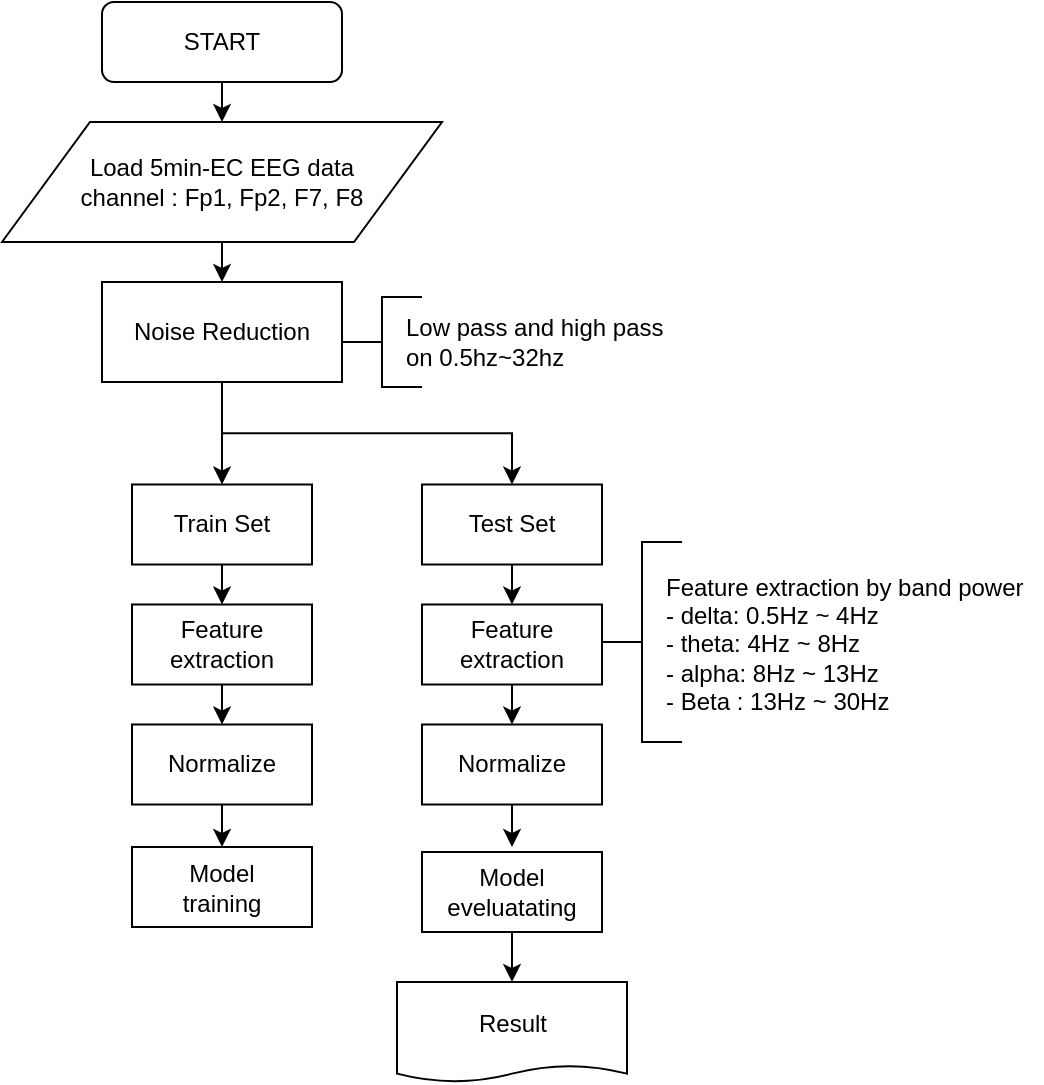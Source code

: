 <mxfile version="13.2.4" type="device"><diagram id="036xMalALTdgavXCxTyr" name="Page-1"><mxGraphModel dx="1422" dy="794" grid="1" gridSize="10" guides="1" tooltips="1" connect="1" arrows="1" fold="1" page="1" pageScale="1" pageWidth="827" pageHeight="1169" math="0" shadow="0"><root><mxCell id="0"/><mxCell id="1" parent="0"/><mxCell id="xPbxnzOzkyMdgffHuMOx-2" style="edgeStyle=orthogonalEdgeStyle;rounded=0;orthogonalLoop=1;jettySize=auto;html=1;exitX=0.5;exitY=1;exitDx=0;exitDy=0;entryX=0.5;entryY=0;entryDx=0;entryDy=0;" parent="1" source="xPbxnzOzkyMdgffHuMOx-3" target="xPbxnzOzkyMdgffHuMOx-8" edge="1"><mxGeometry relative="1" as="geometry"/></mxCell><mxCell id="xPbxnzOzkyMdgffHuMOx-3" value="START" style="rounded=1;whiteSpace=wrap;html=1;fontSize=12;glass=0;strokeWidth=1;shadow=0;" parent="1" vertex="1"><mxGeometry x="90" y="40" width="120" height="40" as="geometry"/></mxCell><mxCell id="xPbxnzOzkyMdgffHuMOx-4" style="edgeStyle=orthogonalEdgeStyle;rounded=0;orthogonalLoop=1;jettySize=auto;html=1;exitX=0.5;exitY=1;exitDx=0;exitDy=0;" parent="1" source="xPbxnzOzkyMdgffHuMOx-6" target="xPbxnzOzkyMdgffHuMOx-15" edge="1"><mxGeometry relative="1" as="geometry"/></mxCell><mxCell id="xPbxnzOzkyMdgffHuMOx-5" style="edgeStyle=orthogonalEdgeStyle;rounded=0;orthogonalLoop=1;jettySize=auto;html=1;exitX=0.5;exitY=1;exitDx=0;exitDy=0;entryX=0.5;entryY=0;entryDx=0;entryDy=0;" parent="1" source="xPbxnzOzkyMdgffHuMOx-6" target="xPbxnzOzkyMdgffHuMOx-17" edge="1"><mxGeometry relative="1" as="geometry"/></mxCell><mxCell id="xPbxnzOzkyMdgffHuMOx-6" value="Noise Reduction" style="rounded=0;whiteSpace=wrap;html=1;" parent="1" vertex="1"><mxGeometry x="90" y="180" width="120" height="50" as="geometry"/></mxCell><mxCell id="xPbxnzOzkyMdgffHuMOx-7" style="edgeStyle=orthogonalEdgeStyle;rounded=0;orthogonalLoop=1;jettySize=auto;html=1;exitX=0.5;exitY=1;exitDx=0;exitDy=0;entryX=0.5;entryY=0;entryDx=0;entryDy=0;" parent="1" source="xPbxnzOzkyMdgffHuMOx-8" target="xPbxnzOzkyMdgffHuMOx-6" edge="1"><mxGeometry relative="1" as="geometry"/></mxCell><mxCell id="xPbxnzOzkyMdgffHuMOx-8" value="Load 5min-EC EEG data&lt;br&gt;channel : Fp1, Fp2, F7, F8" style="shape=parallelogram;perimeter=parallelogramPerimeter;whiteSpace=wrap;html=1;" parent="1" vertex="1"><mxGeometry x="40" y="100" width="220" height="60" as="geometry"/></mxCell><mxCell id="fL5FsG12JQyuXkMt1XLd-13" style="edgeStyle=orthogonalEdgeStyle;rounded=0;orthogonalLoop=1;jettySize=auto;html=1;exitX=0.5;exitY=1;exitDx=0;exitDy=0;entryX=0.5;entryY=0;entryDx=0;entryDy=0;" parent="1" source="xPbxnzOzkyMdgffHuMOx-10" target="fL5FsG12JQyuXkMt1XLd-6" edge="1"><mxGeometry relative="1" as="geometry"/></mxCell><mxCell id="xPbxnzOzkyMdgffHuMOx-10" value="Feature extraction" style="rounded=0;whiteSpace=wrap;html=1;" parent="1" vertex="1"><mxGeometry x="105" y="341.25" width="90" height="40" as="geometry"/></mxCell><mxCell id="xPbxnzOzkyMdgffHuMOx-14" style="edgeStyle=orthogonalEdgeStyle;rounded=0;orthogonalLoop=1;jettySize=auto;html=1;exitX=0.5;exitY=1;exitDx=0;exitDy=0;entryX=0.5;entryY=0;entryDx=0;entryDy=0;" parent="1" source="xPbxnzOzkyMdgffHuMOx-15" target="xPbxnzOzkyMdgffHuMOx-10" edge="1"><mxGeometry relative="1" as="geometry"/></mxCell><mxCell id="xPbxnzOzkyMdgffHuMOx-15" value="Train Set" style="rounded=0;whiteSpace=wrap;html=1;" parent="1" vertex="1"><mxGeometry x="105" y="281.25" width="90" height="40" as="geometry"/></mxCell><mxCell id="xPbxnzOzkyMdgffHuMOx-16" style="edgeStyle=orthogonalEdgeStyle;rounded=0;orthogonalLoop=1;jettySize=auto;html=1;exitX=0.5;exitY=1;exitDx=0;exitDy=0;entryX=0.5;entryY=0;entryDx=0;entryDy=0;" parent="1" source="xPbxnzOzkyMdgffHuMOx-17" target="xPbxnzOzkyMdgffHuMOx-33" edge="1"><mxGeometry relative="1" as="geometry"/></mxCell><mxCell id="xPbxnzOzkyMdgffHuMOx-17" value="Test Set" style="rounded=0;whiteSpace=wrap;html=1;" parent="1" vertex="1"><mxGeometry x="250" y="281.25" width="90" height="40" as="geometry"/></mxCell><mxCell id="xPbxnzOzkyMdgffHuMOx-19" value="Model&lt;br&gt;training" style="rounded=0;whiteSpace=wrap;html=1;" parent="1" vertex="1"><mxGeometry x="105" y="462.5" width="90" height="40" as="geometry"/></mxCell><mxCell id="xPbxnzOzkyMdgffHuMOx-20" style="edgeStyle=orthogonalEdgeStyle;rounded=0;orthogonalLoop=1;jettySize=auto;html=1;exitX=0.5;exitY=1;exitDx=0;exitDy=0;entryX=0.5;entryY=0;entryDx=0;entryDy=0;" parent="1" target="xPbxnzOzkyMdgffHuMOx-23" edge="1"><mxGeometry relative="1" as="geometry"><mxPoint x="295" y="502.5" as="sourcePoint"/></mxGeometry></mxCell><mxCell id="fL5FsG12JQyuXkMt1XLd-17" style="edgeStyle=orthogonalEdgeStyle;rounded=0;orthogonalLoop=1;jettySize=auto;html=1;exitX=0.5;exitY=1;exitDx=0;exitDy=0;entryX=0.5;entryY=0;entryDx=0;entryDy=0;" parent="1" source="xPbxnzOzkyMdgffHuMOx-23" target="xPbxnzOzkyMdgffHuMOx-24" edge="1"><mxGeometry relative="1" as="geometry"/></mxCell><mxCell id="xPbxnzOzkyMdgffHuMOx-23" value="Model&lt;br&gt;eveluatating" style="rounded=0;whiteSpace=wrap;html=1;" parent="1" vertex="1"><mxGeometry x="250" y="465" width="90" height="40" as="geometry"/></mxCell><mxCell id="xPbxnzOzkyMdgffHuMOx-24" value="Result" style="shape=document;whiteSpace=wrap;html=1;boundedLbl=1;size=0.167;" parent="1" vertex="1"><mxGeometry x="237.5" y="530" width="115" height="50" as="geometry"/></mxCell><mxCell id="xPbxnzOzkyMdgffHuMOx-25" value="" style="strokeWidth=1;html=1;shape=mxgraph.flowchart.annotation_2;align=left;labelPosition=right;pointerEvents=1;" parent="1" vertex="1"><mxGeometry x="210" y="187.5" width="40" height="45" as="geometry"/></mxCell><mxCell id="xPbxnzOzkyMdgffHuMOx-26" value="Low pass and high pass &lt;br&gt;on 0.5hz~32hz" style="text;html=1;align=left;verticalAlign=middle;resizable=0;points=[];autosize=1;" parent="1" vertex="1"><mxGeometry x="240" y="195" width="140" height="30" as="geometry"/></mxCell><mxCell id="xPbxnzOzkyMdgffHuMOx-27" value="Feature extraction by band power&lt;br&gt;- delta: 0.5Hz ~ 4Hz&lt;br&gt;- theta: 4Hz ~ 8Hz&lt;br&gt;- alpha: 8Hz ~ 13Hz&lt;br&gt;- Beta : 13Hz ~ 30Hz" style="text;html=1;align=left;verticalAlign=middle;resizable=0;points=[];autosize=1;" parent="1" vertex="1"><mxGeometry x="370" y="321.25" width="190" height="80" as="geometry"/></mxCell><mxCell id="fL5FsG12JQyuXkMt1XLd-14" style="edgeStyle=orthogonalEdgeStyle;rounded=0;orthogonalLoop=1;jettySize=auto;html=1;exitX=0.5;exitY=1;exitDx=0;exitDy=0;entryX=0.5;entryY=0;entryDx=0;entryDy=0;" parent="1" source="xPbxnzOzkyMdgffHuMOx-33" target="fL5FsG12JQyuXkMt1XLd-7" edge="1"><mxGeometry relative="1" as="geometry"/></mxCell><mxCell id="xPbxnzOzkyMdgffHuMOx-33" value="Feature extraction" style="rounded=0;whiteSpace=wrap;html=1;" parent="1" vertex="1"><mxGeometry x="250" y="341.25" width="90" height="40" as="geometry"/></mxCell><mxCell id="xPbxnzOzkyMdgffHuMOx-34" value="" style="strokeWidth=1;html=1;shape=mxgraph.flowchart.annotation_2;align=left;labelPosition=right;pointerEvents=1;" parent="1" vertex="1"><mxGeometry x="340" y="310" width="40" height="100" as="geometry"/></mxCell><mxCell id="fL5FsG12JQyuXkMt1XLd-9" style="edgeStyle=orthogonalEdgeStyle;rounded=0;orthogonalLoop=1;jettySize=auto;html=1;exitX=0.5;exitY=1;exitDx=0;exitDy=0;entryX=0.5;entryY=0;entryDx=0;entryDy=0;" parent="1" source="fL5FsG12JQyuXkMt1XLd-6" target="xPbxnzOzkyMdgffHuMOx-19" edge="1"><mxGeometry relative="1" as="geometry"/></mxCell><mxCell id="fL5FsG12JQyuXkMt1XLd-6" value="Normalize" style="rounded=0;whiteSpace=wrap;html=1;" parent="1" vertex="1"><mxGeometry x="105" y="401.25" width="90" height="40" as="geometry"/></mxCell><mxCell id="fL5FsG12JQyuXkMt1XLd-11" style="edgeStyle=orthogonalEdgeStyle;rounded=0;orthogonalLoop=1;jettySize=auto;html=1;exitX=0.5;exitY=1;exitDx=0;exitDy=0;" parent="1" source="fL5FsG12JQyuXkMt1XLd-7" edge="1"><mxGeometry relative="1" as="geometry"><mxPoint x="295" y="462.5" as="targetPoint"/></mxGeometry></mxCell><mxCell id="fL5FsG12JQyuXkMt1XLd-7" value="Normalize" style="rounded=0;whiteSpace=wrap;html=1;" parent="1" vertex="1"><mxGeometry x="250" y="401.25" width="90" height="40" as="geometry"/></mxCell></root></mxGraphModel></diagram></mxfile>